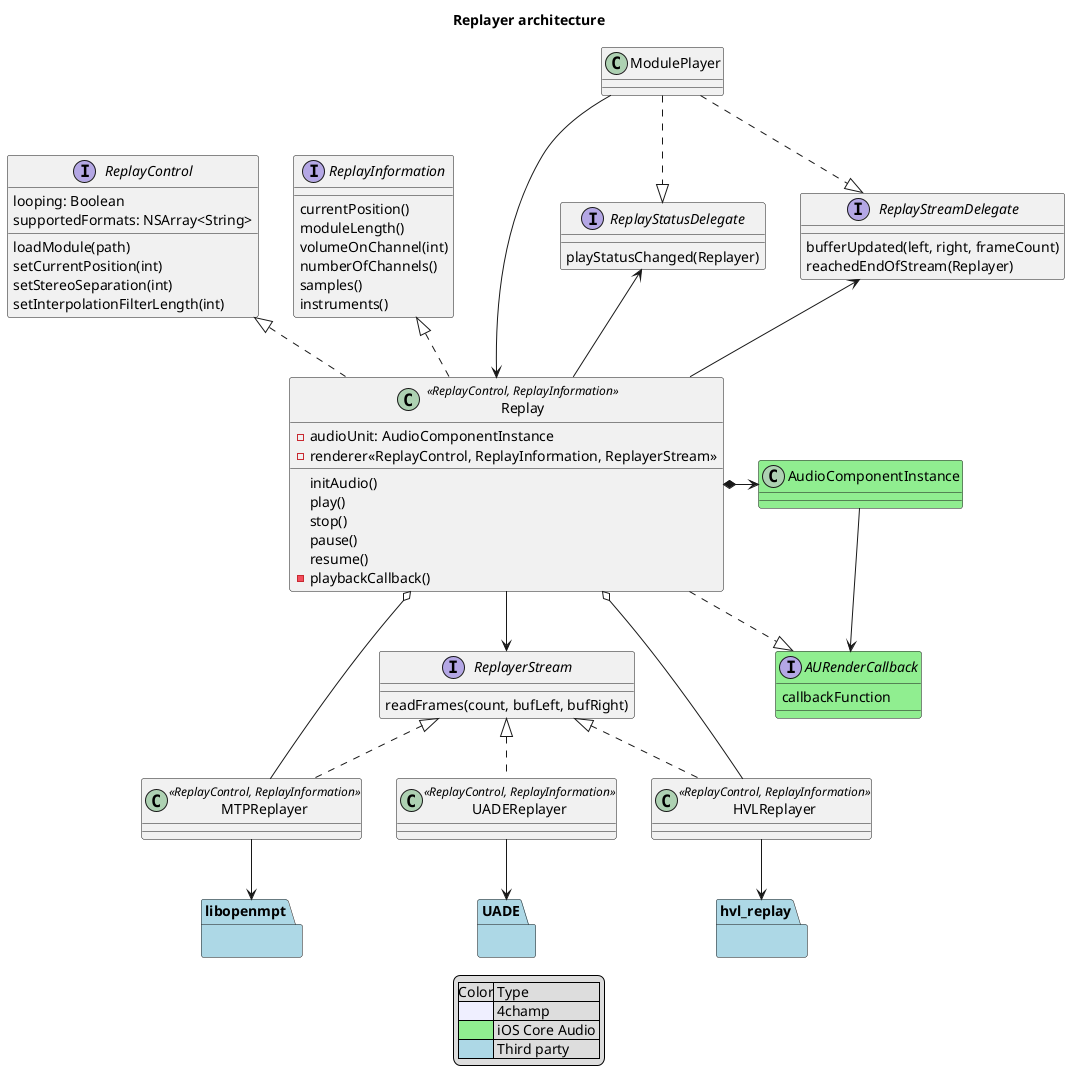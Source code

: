 @startuml Replayer
allowmixing 

title Replayer architecture

legend 
    |Color| Type |
    |<#MOTIVATION>| 4champ |
    |<#lightgreen>| iOS Core Audio |
    |<#lightblue>| Third party |
endlegend


class Replay <<ReplayControl, ReplayInformation>> {
    -audioUnit: AudioComponentInstance
    -renderer<<ReplayControl, ReplayInformation, ReplayerStream>>
    initAudio() 
    play()
    stop()
    pause()
    resume()
    -playbackCallback()
}

interface ReplayInformation {
    currentPosition()
    moduleLength()
    volumeOnChannel(int)
    numberOfChannels()
    samples()
    instruments()
}

interface ReplayControl {
    looping: Boolean
    supportedFormats: NSArray<String>
    loadModule(path)
    setCurrentPosition(int)
    setStereoSeparation(int)
    setInterpolationFilterLength(int)
}

interface ReplayerStream {
    readFrames(count, bufLeft, bufRight)
}

class MTPReplayer <<ReplayControl, ReplayInformation>> implements ReplayerStream {

}

class ModulePlayer {}

class HVLReplayer <<ReplayControl, ReplayInformation>> implements ReplayerStream {
}

class UADEReplayer <<ReplayControl, ReplayInformation>> implements ReplayerStream {

}

interface ReplayStreamDelegate {
    bufferUpdated(left, right, frameCount)
    reachedEndOfStream(Replayer)
}

interface ReplayStatusDelegate {
    playStatusChanged(Replayer)
}
interface AURenderCallback #lightgreen {
    callbackFunction    
}

Replay o-- HVLReplayer
Replay o-- MTPReplayer
Replay --> ReplayerStream

ModulePlayer -> Replay
ModulePlayer .-|> ReplayStreamDelegate
ModulePlayer .-|> ReplayStatusDelegate
Replay -up-> ReplayStreamDelegate
Replay -up-> ReplayStatusDelegate

Replay .up-|> ReplayInformation
Replay .up-|> ReplayControl
Replay -.right-|> AURenderCallback
AudioComponentInstance --> AURenderCallback

package libopenmpt #lightblue {
    
}
package hvl_replay #lightblue {
}

package UADE #lightblue {
}

class AudioComponentInstance #lightgreen

Replay *-right-> AudioComponentInstance
MTPReplayer --> libopenmpt
HVLReplayer --> hvl_replay
UADEReplayer --> UADE
@enduml